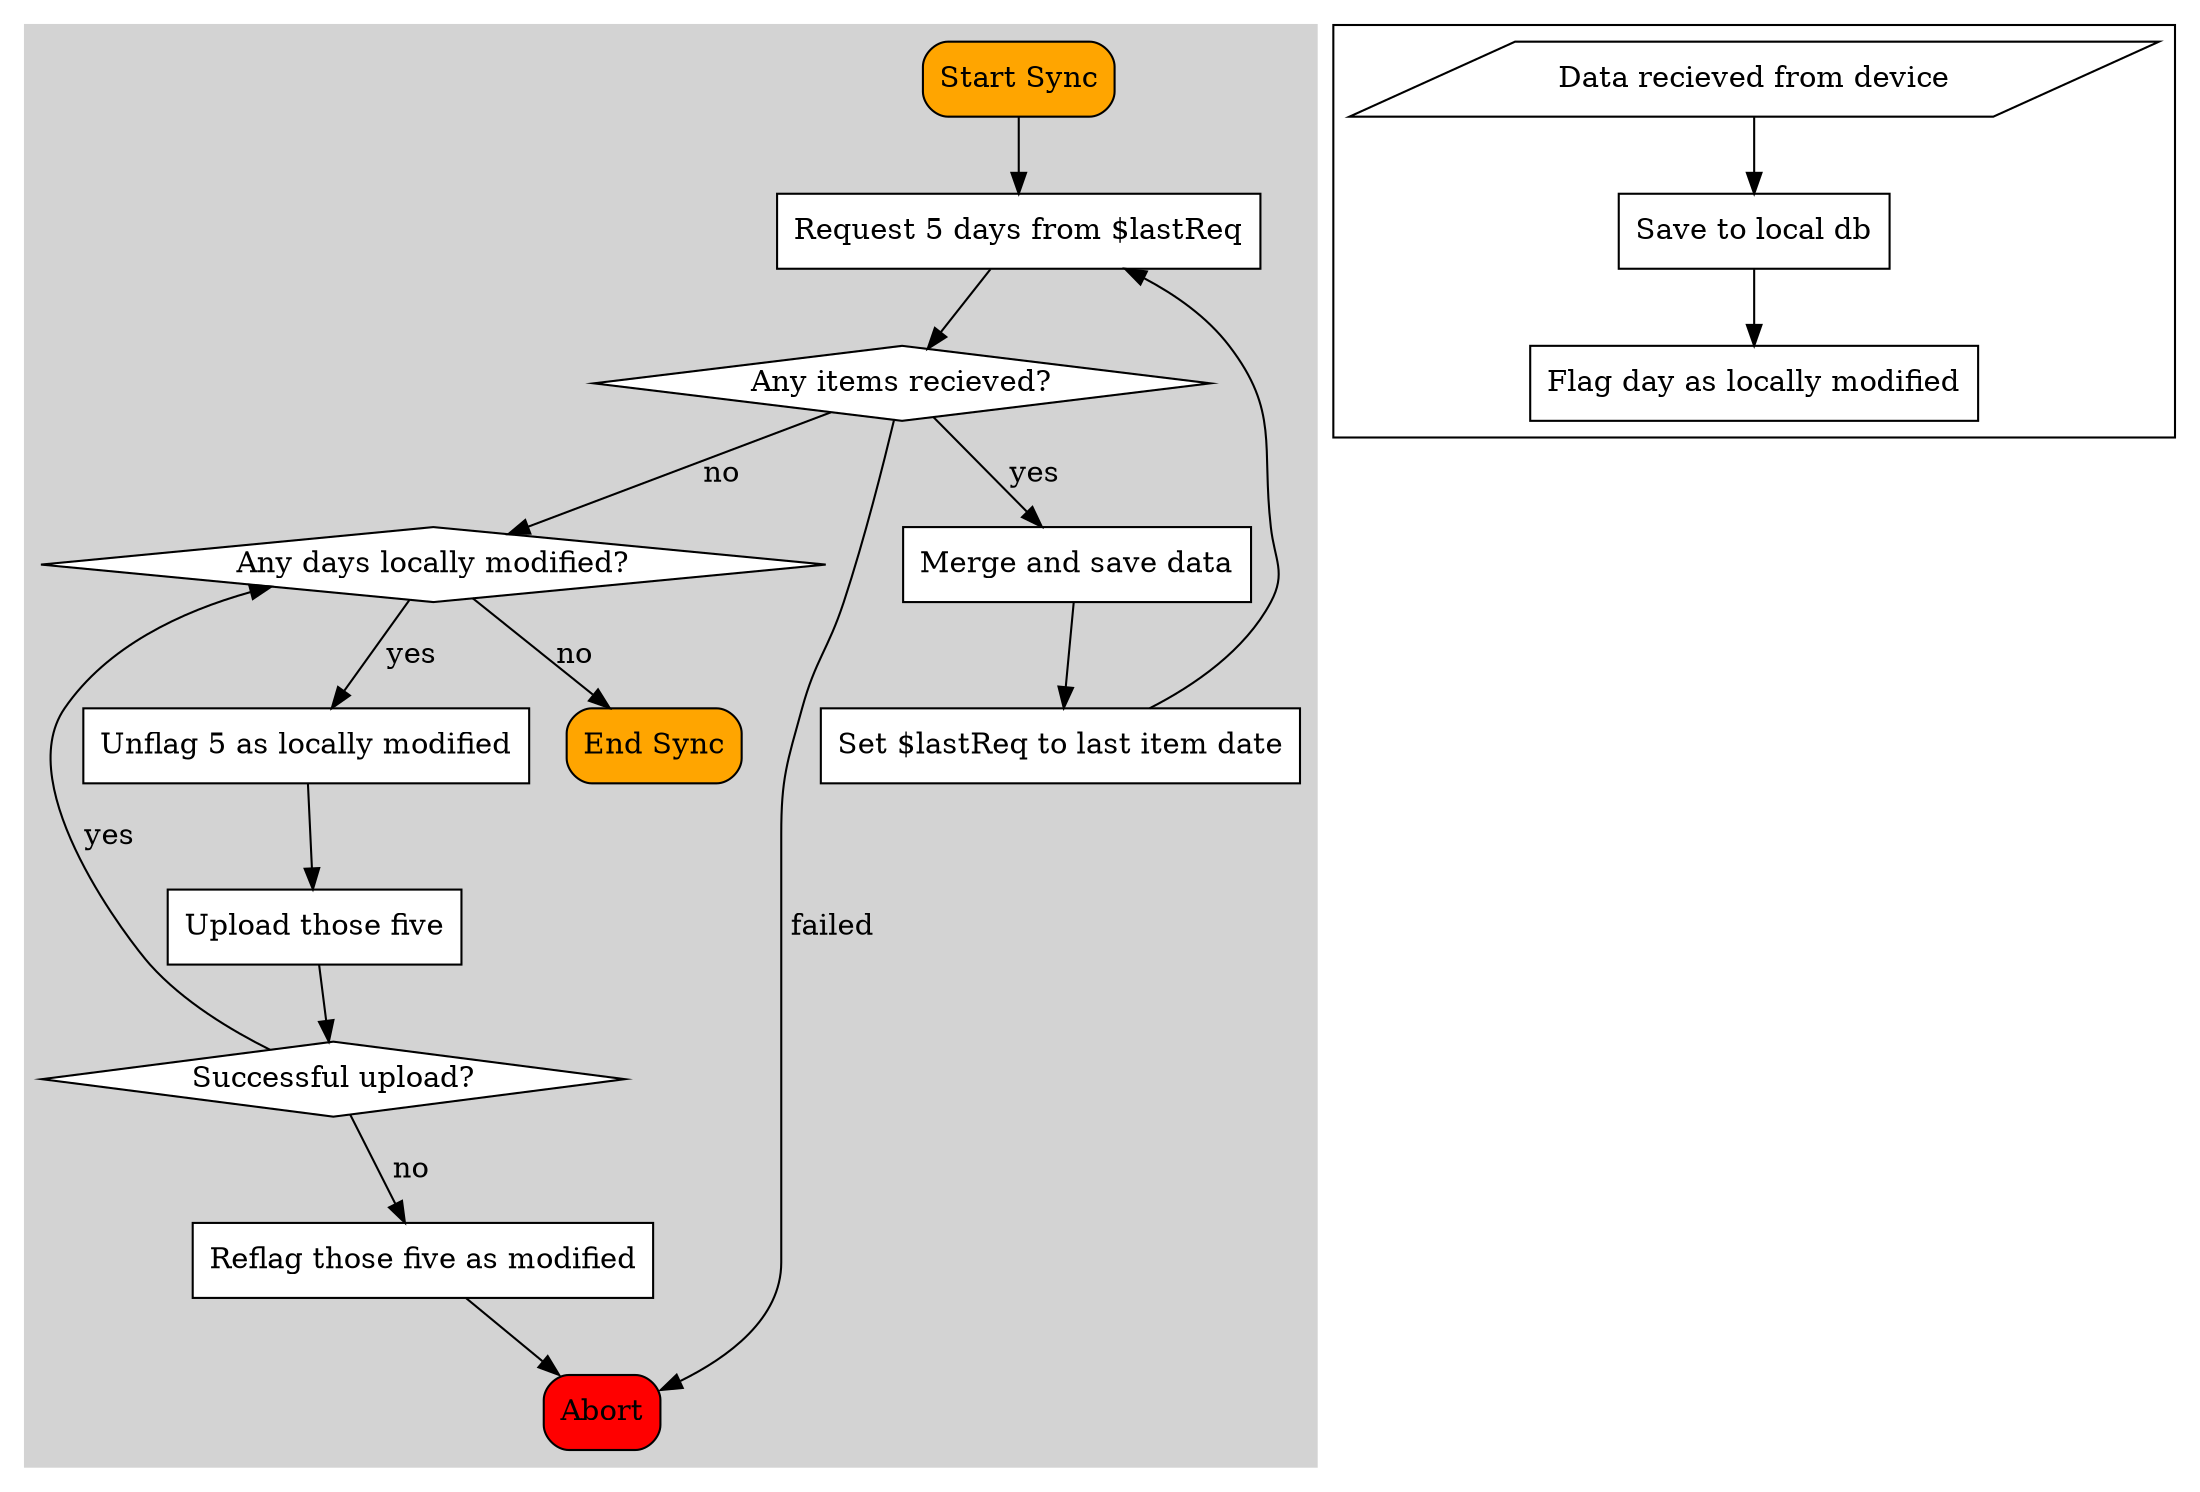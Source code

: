 digraph G {

    /* Entities */
   node[style="filled", fillcolor="white"];
   start[label="Start Sync", shape="box", style="rounded,filled", fillcolor="orange"];
   end[label="End Sync", shape="box", style="rounded,filled", fillcolor="orange"];
   abort[label="Abort", shape="box", style="rounded,filled", fillcolor="red"];

   reqFive[label="Request 5 days from $lastReq", shape="rectangle"];
   anythingRecieved[label="Any items recieved?", shape="diamond"];
   setLastToLastItem[label="Set $lastReq to last item date" , shape="rectangle"];
   mergeAndSave[label="Merge and save data", shape="rectangle"];
   anyDaysLocallyModified[label="Any days locally modified?", shape="diamond"];
   unmarkFive[label="Unflag 5 as locally modified", shape="rectangle"];
   uploadFive[label="Upload those five", shape="rectangle"];
   success[label="Successful upload?", shape="diamond"];
   reflagFive[label="Reflag those five as modified", shape="box"];
    
    /* Relationships */

    subgraph cluster0 {
        style="filled";
        color="lightgray";
        start -> reqFive;
        reqFive -> anythingRecieved;
        anythingRecieved -> mergeAndSave[label=" yes "];
        anythingRecieved -> anyDaysLocallyModified[label=" no "];
        anythingRecieved -> abort[label=" failed "];
        mergeAndSave -> setLastToLastItem;
        setLastToLastItem -> reqFive;
        anyDaysLocallyModified -> unmarkFive[label=" yes "];
        unmarkFive -> uploadFive;
        uploadFive -> success;
        success -> anyDaysLocallyModified[label=" yes "];
        success -> reflagFive[label=" no "];
        reflagFive -> abort;
        anyDaysLocallyModified -> end[label="no"];
    }


    subgraph cluster1 {
        dataFromDevice[label="Data recieved from device", shape="parallelogram"];
        saveToDb[label="Save to local db", shape="box"];
        markDayAsLocallyModified[label="Flag day as locally modified", shape="box"];
        dataFromDevice -> saveToDb -> markDayAsLocallyModified;
    }
}